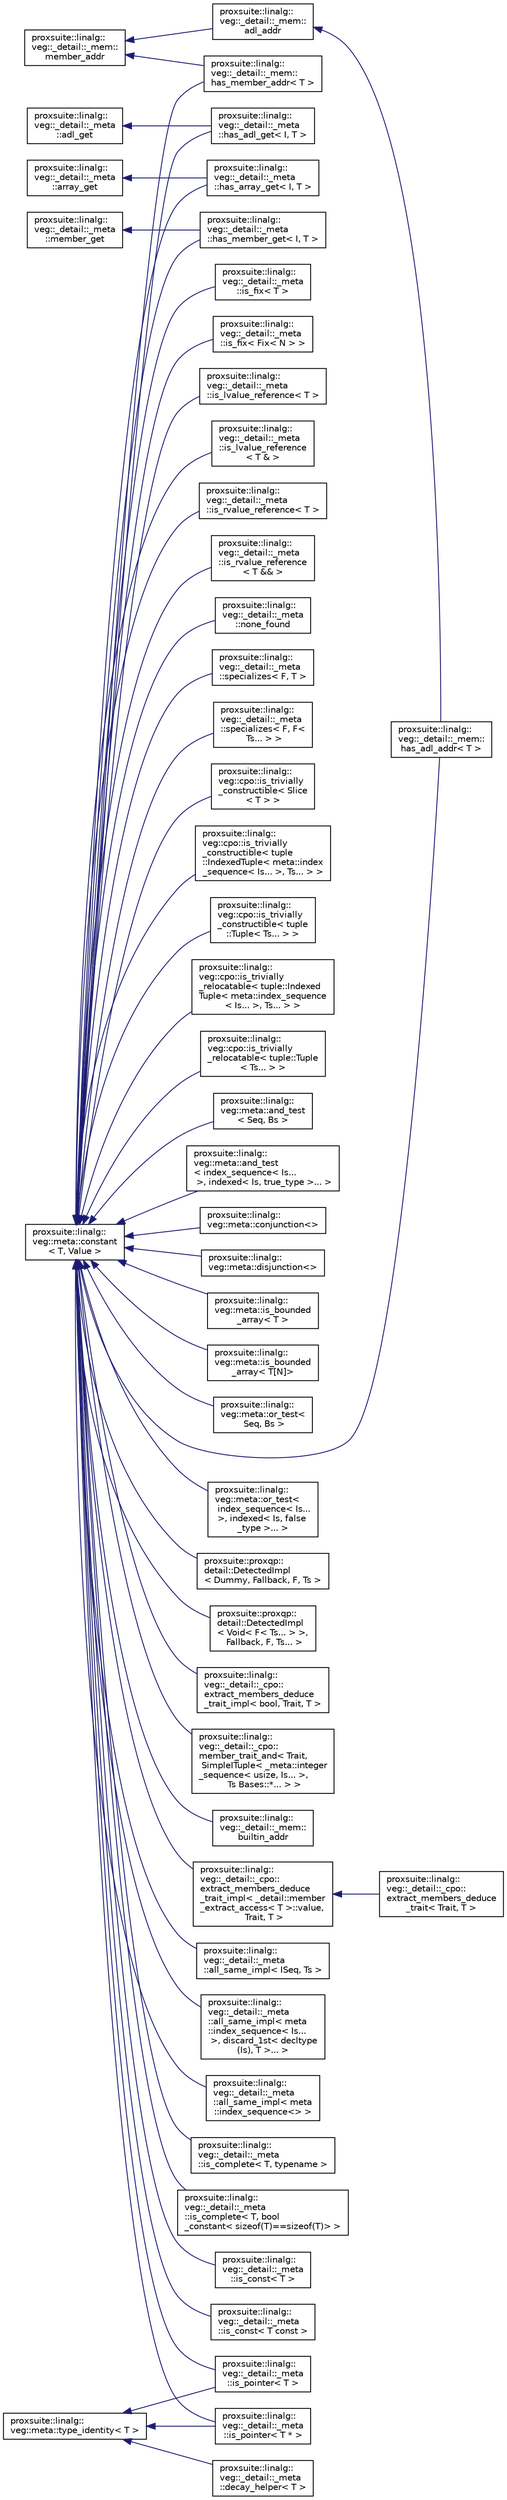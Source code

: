 digraph "Graphical Class Hierarchy"
{
 // LATEX_PDF_SIZE
  bgcolor="transparent";
  edge [fontname="Helvetica",fontsize="10",labelfontname="Helvetica",labelfontsize="10"];
  node [fontname="Helvetica",fontsize="10",shape=record];
  rankdir="LR";
  Node0 [label="proxsuite::linalg::\lveg::_detail::_meta\l::adl_get",height=0.2,width=0.4,color="black",URL="$structproxsuite_1_1linalg_1_1veg_1_1__detail_1_1__meta_1_1adl__get.html",tooltip=" "];
  Node0 -> Node1 [dir="back",color="midnightblue",fontsize="10",style="solid",fontname="Helvetica"];
  Node1 [label="proxsuite::linalg::\lveg::_detail::_meta\l::has_adl_get\< I, T \>",height=0.2,width=0.4,color="black",URL="$structproxsuite_1_1linalg_1_1veg_1_1__detail_1_1__meta_1_1has__adl__get.html",tooltip=" "];
  Node16 [label="proxsuite::linalg::\lveg::_detail::_meta\l::array_get",height=0.2,width=0.4,color="black",URL="$structproxsuite_1_1linalg_1_1veg_1_1__detail_1_1__meta_1_1array__get.html",tooltip=" "];
  Node16 -> Node15 [dir="back",color="midnightblue",fontsize="10",style="solid",fontname="Helvetica"];
  Node15 [label="proxsuite::linalg::\lveg::_detail::_meta\l::has_array_get\< I, T \>",height=0.2,width=0.4,color="black",URL="$structproxsuite_1_1linalg_1_1veg_1_1__detail_1_1__meta_1_1has__array__get.html",tooltip=" "];
  Node2 [label="proxsuite::linalg::\lveg::meta::constant\l\< T, Value \>",height=0.2,width=0.4,color="black",URL="$structproxsuite_1_1linalg_1_1veg_1_1meta_1_1constant.html",tooltip=" "];
  Node2 -> Node3 [dir="back",color="midnightblue",fontsize="10",style="solid",fontname="Helvetica"];
  Node3 [label="proxsuite::linalg::\lveg::_detail::_cpo::\lextract_members_deduce\l_trait_impl\< _detail::member\l_extract_access\< T \>::value,\l Trait, T \>",height=0.2,width=0.4,color="black",URL="$structproxsuite_1_1linalg_1_1veg_1_1__detail_1_1__cpo_1_1extract__members__deduce__trait__impl.html",tooltip=" "];
  Node3 -> Node4 [dir="back",color="midnightblue",fontsize="10",style="solid",fontname="Helvetica"];
  Node4 [label="proxsuite::linalg::\lveg::_detail::_cpo::\lextract_members_deduce\l_trait\< Trait, T \>",height=0.2,width=0.4,color="black",URL="$structproxsuite_1_1linalg_1_1veg_1_1__detail_1_1__cpo_1_1extract__members__deduce__trait.html",tooltip=" "];
  Node2 -> Node5 [dir="back",color="midnightblue",fontsize="10",style="solid",fontname="Helvetica"];
  Node5 [label="proxsuite::linalg::\lveg::_detail::_cpo::\lextract_members_deduce\l_trait_impl\< bool, Trait, T \>",height=0.2,width=0.4,color="black",URL="$structproxsuite_1_1linalg_1_1veg_1_1__detail_1_1__cpo_1_1extract__members__deduce__trait__impl.html",tooltip=" "];
  Node2 -> Node6 [dir="back",color="midnightblue",fontsize="10",style="solid",fontname="Helvetica"];
  Node6 [label="proxsuite::linalg::\lveg::_detail::_cpo::\lmember_trait_and\< Trait,\l SimpleITuple\< _meta::integer\l_sequence\< usize, Is... \>,\l Ts Bases::*... \> \>",height=0.2,width=0.4,color="black",URL="$structproxsuite_1_1linalg_1_1veg_1_1__detail_1_1__cpo_1_1member__trait__and_3_01_trait_00_01_simebaa36f9bc1d34aca44089654c85d480.html",tooltip=" "];
  Node2 -> Node7 [dir="back",color="midnightblue",fontsize="10",style="solid",fontname="Helvetica"];
  Node7 [label="proxsuite::linalg::\lveg::_detail::_mem::\lbuiltin_addr",height=0.2,width=0.4,color="black",URL="$structproxsuite_1_1linalg_1_1veg_1_1__detail_1_1__mem_1_1builtin__addr.html",tooltip=" "];
  Node2 -> Node8 [dir="back",color="midnightblue",fontsize="10",style="solid",fontname="Helvetica"];
  Node8 [label="proxsuite::linalg::\lveg::_detail::_mem::\lhas_adl_addr\< T \>",height=0.2,width=0.4,color="black",URL="$structproxsuite_1_1linalg_1_1veg_1_1__detail_1_1__mem_1_1has__adl__addr.html",tooltip=" "];
  Node2 -> Node11 [dir="back",color="midnightblue",fontsize="10",style="solid",fontname="Helvetica"];
  Node11 [label="proxsuite::linalg::\lveg::_detail::_mem::\lhas_member_addr\< T \>",height=0.2,width=0.4,color="black",URL="$structproxsuite_1_1linalg_1_1veg_1_1__detail_1_1__mem_1_1has__member__addr.html",tooltip=" "];
  Node2 -> Node12 [dir="back",color="midnightblue",fontsize="10",style="solid",fontname="Helvetica"];
  Node12 [label="proxsuite::linalg::\lveg::_detail::_meta\l::all_same_impl\< ISeq, Ts \>",height=0.2,width=0.4,color="black",URL="$structproxsuite_1_1linalg_1_1veg_1_1__detail_1_1__meta_1_1all__same__impl.html",tooltip=" "];
  Node2 -> Node13 [dir="back",color="midnightblue",fontsize="10",style="solid",fontname="Helvetica"];
  Node13 [label="proxsuite::linalg::\lveg::_detail::_meta\l::all_same_impl\< meta\l::index_sequence\< Is...\l \>, discard_1st\< decltype\l(Is), T \>... \>",height=0.2,width=0.4,color="black",URL="$structproxsuite_1_1linalg_1_1veg_1_1__detail_1_1__meta_1_1all__same__impl_3_01meta_1_1index__seqe371d91e6f036a05e88c83a4bfb0d4ca.html",tooltip=" "];
  Node2 -> Node14 [dir="back",color="midnightblue",fontsize="10",style="solid",fontname="Helvetica"];
  Node14 [label="proxsuite::linalg::\lveg::_detail::_meta\l::all_same_impl\< meta\l::index_sequence\<\> \>",height=0.2,width=0.4,color="black",URL="$structproxsuite_1_1linalg_1_1veg_1_1__detail_1_1__meta_1_1all__same__impl_3_01meta_1_1index__sequence_3_4_01_4.html",tooltip=" "];
  Node2 -> Node1 [dir="back",color="midnightblue",fontsize="10",style="solid",fontname="Helvetica"];
  Node2 -> Node15 [dir="back",color="midnightblue",fontsize="10",style="solid",fontname="Helvetica"];
  Node2 -> Node17 [dir="back",color="midnightblue",fontsize="10",style="solid",fontname="Helvetica"];
  Node17 [label="proxsuite::linalg::\lveg::_detail::_meta\l::has_member_get\< I, T \>",height=0.2,width=0.4,color="black",URL="$structproxsuite_1_1linalg_1_1veg_1_1__detail_1_1__meta_1_1has__member__get.html",tooltip=" "];
  Node2 -> Node19 [dir="back",color="midnightblue",fontsize="10",style="solid",fontname="Helvetica"];
  Node19 [label="proxsuite::linalg::\lveg::_detail::_meta\l::is_complete\< T, typename \>",height=0.2,width=0.4,color="black",URL="$structproxsuite_1_1linalg_1_1veg_1_1__detail_1_1__meta_1_1is__complete.html",tooltip=" "];
  Node2 -> Node20 [dir="back",color="midnightblue",fontsize="10",style="solid",fontname="Helvetica"];
  Node20 [label="proxsuite::linalg::\lveg::_detail::_meta\l::is_complete\< T, bool\l_constant\< sizeof(T)==sizeof(T)\> \>",height=0.2,width=0.4,color="black",URL="$structproxsuite_1_1linalg_1_1veg_1_1__detail_1_1__meta_1_1is__complete_3_01_t_00_01bool__constan961d3a44960bee9a55f5256108b08227.html",tooltip=" "];
  Node2 -> Node21 [dir="back",color="midnightblue",fontsize="10",style="solid",fontname="Helvetica"];
  Node21 [label="proxsuite::linalg::\lveg::_detail::_meta\l::is_const\< T \>",height=0.2,width=0.4,color="black",URL="$structproxsuite_1_1linalg_1_1veg_1_1__detail_1_1__meta_1_1is__const.html",tooltip=" "];
  Node2 -> Node22 [dir="back",color="midnightblue",fontsize="10",style="solid",fontname="Helvetica"];
  Node22 [label="proxsuite::linalg::\lveg::_detail::_meta\l::is_const\< T const \>",height=0.2,width=0.4,color="black",URL="$structproxsuite_1_1linalg_1_1veg_1_1__detail_1_1__meta_1_1is__const_3_01_t_01const_01_4.html",tooltip=" "];
  Node2 -> Node23 [dir="back",color="midnightblue",fontsize="10",style="solid",fontname="Helvetica"];
  Node23 [label="proxsuite::linalg::\lveg::_detail::_meta\l::is_fix\< T \>",height=0.2,width=0.4,color="black",URL="$structproxsuite_1_1linalg_1_1veg_1_1__detail_1_1__meta_1_1is__fix.html",tooltip=" "];
  Node2 -> Node24 [dir="back",color="midnightblue",fontsize="10",style="solid",fontname="Helvetica"];
  Node24 [label="proxsuite::linalg::\lveg::_detail::_meta\l::is_fix\< Fix\< N \> \>",height=0.2,width=0.4,color="black",URL="$structproxsuite_1_1linalg_1_1veg_1_1__detail_1_1__meta_1_1is__fix_3_01_fix_3_01_n_01_4_01_4.html",tooltip=" "];
  Node2 -> Node25 [dir="back",color="midnightblue",fontsize="10",style="solid",fontname="Helvetica"];
  Node25 [label="proxsuite::linalg::\lveg::_detail::_meta\l::is_lvalue_reference\< T \>",height=0.2,width=0.4,color="black",URL="$structproxsuite_1_1linalg_1_1veg_1_1__detail_1_1__meta_1_1is__lvalue__reference.html",tooltip=" "];
  Node2 -> Node26 [dir="back",color="midnightblue",fontsize="10",style="solid",fontname="Helvetica"];
  Node26 [label="proxsuite::linalg::\lveg::_detail::_meta\l::is_lvalue_reference\l\< T & \>",height=0.2,width=0.4,color="black",URL="$structproxsuite_1_1linalg_1_1veg_1_1__detail_1_1__meta_1_1is__lvalue__reference_3_01_t_01_6_01_4.html",tooltip=" "];
  Node2 -> Node27 [dir="back",color="midnightblue",fontsize="10",style="solid",fontname="Helvetica"];
  Node27 [label="proxsuite::linalg::\lveg::_detail::_meta\l::is_pointer\< T \>",height=0.2,width=0.4,color="black",URL="$structproxsuite_1_1linalg_1_1veg_1_1__detail_1_1__meta_1_1is__pointer.html",tooltip=" "];
  Node2 -> Node30 [dir="back",color="midnightblue",fontsize="10",style="solid",fontname="Helvetica"];
  Node30 [label="proxsuite::linalg::\lveg::_detail::_meta\l::is_pointer\< T * \>",height=0.2,width=0.4,color="black",URL="$structproxsuite_1_1linalg_1_1veg_1_1__detail_1_1__meta_1_1is__pointer_3_01_t_01_5_01_4.html",tooltip=" "];
  Node2 -> Node31 [dir="back",color="midnightblue",fontsize="10",style="solid",fontname="Helvetica"];
  Node31 [label="proxsuite::linalg::\lveg::_detail::_meta\l::is_rvalue_reference\< T \>",height=0.2,width=0.4,color="black",URL="$structproxsuite_1_1linalg_1_1veg_1_1__detail_1_1__meta_1_1is__rvalue__reference.html",tooltip=" "];
  Node2 -> Node32 [dir="back",color="midnightblue",fontsize="10",style="solid",fontname="Helvetica"];
  Node32 [label="proxsuite::linalg::\lveg::_detail::_meta\l::is_rvalue_reference\l\< T && \>",height=0.2,width=0.4,color="black",URL="$structproxsuite_1_1linalg_1_1veg_1_1__detail_1_1__meta_1_1is__rvalue__reference_3_01_t_01_6_6_01_4.html",tooltip=" "];
  Node2 -> Node33 [dir="back",color="midnightblue",fontsize="10",style="solid",fontname="Helvetica"];
  Node33 [label="proxsuite::linalg::\lveg::_detail::_meta\l::none_found",height=0.2,width=0.4,color="black",URL="$structproxsuite_1_1linalg_1_1veg_1_1__detail_1_1__meta_1_1none__found.html",tooltip=" "];
  Node2 -> Node34 [dir="back",color="midnightblue",fontsize="10",style="solid",fontname="Helvetica"];
  Node34 [label="proxsuite::linalg::\lveg::_detail::_meta\l::specializes\< F, T \>",height=0.2,width=0.4,color="black",URL="$structproxsuite_1_1linalg_1_1veg_1_1__detail_1_1__meta_1_1specializes.html",tooltip=" "];
  Node2 -> Node35 [dir="back",color="midnightblue",fontsize="10",style="solid",fontname="Helvetica"];
  Node35 [label="proxsuite::linalg::\lveg::_detail::_meta\l::specializes\< F, F\<\l Ts... \> \>",height=0.2,width=0.4,color="black",URL="$structproxsuite_1_1linalg_1_1veg_1_1__detail_1_1__meta_1_1specializes_3_01_f_00_01_f_3_01_ts_8_8_8_01_4_01_4.html",tooltip=" "];
  Node2 -> Node36 [dir="back",color="midnightblue",fontsize="10",style="solid",fontname="Helvetica"];
  Node36 [label="proxsuite::linalg::\lveg::cpo::is_trivially\l_constructible\< Slice\l\< T \> \>",height=0.2,width=0.4,color="black",URL="$structproxsuite_1_1linalg_1_1veg_1_1cpo_1_1is__trivially__constructible_3_01_slice_3_01_t_01_4_01_4.html",tooltip=" "];
  Node2 -> Node37 [dir="back",color="midnightblue",fontsize="10",style="solid",fontname="Helvetica"];
  Node37 [label="proxsuite::linalg::\lveg::cpo::is_trivially\l_constructible\< tuple\l::IndexedTuple\< meta::index\l_sequence\< Is... \>, Ts... \> \>",height=0.2,width=0.4,color="black",URL="$structproxsuite_1_1linalg_1_1veg_1_1cpo_1_1is__trivially__constructible_3_01tuple_1_1_indexed_tuf2919a0edd1a5cbf611528ba216436cd.html",tooltip=" "];
  Node2 -> Node38 [dir="back",color="midnightblue",fontsize="10",style="solid",fontname="Helvetica"];
  Node38 [label="proxsuite::linalg::\lveg::cpo::is_trivially\l_constructible\< tuple\l::Tuple\< Ts... \> \>",height=0.2,width=0.4,color="black",URL="$structproxsuite_1_1linalg_1_1veg_1_1cpo_1_1is__trivially__constructible_3_01tuple_1_1_tuple_3_01_ts_8_8_8_01_4_01_4.html",tooltip=" "];
  Node2 -> Node39 [dir="back",color="midnightblue",fontsize="10",style="solid",fontname="Helvetica"];
  Node39 [label="proxsuite::linalg::\lveg::cpo::is_trivially\l_relocatable\< tuple::Indexed\lTuple\< meta::index_sequence\l\< Is... \>, Ts... \> \>",height=0.2,width=0.4,color="black",URL="$structproxsuite_1_1linalg_1_1veg_1_1cpo_1_1is__trivially__relocatable_3_01tuple_1_1_indexed_tuplb65c6946b7f12c2cb54e54b094f5592a.html",tooltip=" "];
  Node2 -> Node40 [dir="back",color="midnightblue",fontsize="10",style="solid",fontname="Helvetica"];
  Node40 [label="proxsuite::linalg::\lveg::cpo::is_trivially\l_relocatable\< tuple::Tuple\l\< Ts... \> \>",height=0.2,width=0.4,color="black",URL="$structproxsuite_1_1linalg_1_1veg_1_1cpo_1_1is__trivially__relocatable_3_01tuple_1_1_tuple_3_01_ts_8_8_8_01_4_01_4.html",tooltip=" "];
  Node2 -> Node41 [dir="back",color="midnightblue",fontsize="10",style="solid",fontname="Helvetica"];
  Node41 [label="proxsuite::linalg::\lveg::meta::and_test\l\< Seq, Bs \>",height=0.2,width=0.4,color="black",URL="$structproxsuite_1_1linalg_1_1veg_1_1meta_1_1and__test.html",tooltip=" "];
  Node2 -> Node42 [dir="back",color="midnightblue",fontsize="10",style="solid",fontname="Helvetica"];
  Node42 [label="proxsuite::linalg::\lveg::meta::and_test\l\< index_sequence\< Is...\l \>, indexed\< Is, true_type \>... \>",height=0.2,width=0.4,color="black",URL="$structproxsuite_1_1linalg_1_1veg_1_1meta_1_1and__test_3_01index__sequence_3_01_is_8_8_8_01_4_00_84fb0d7c19178b7014d3354b837776bd.html",tooltip=" "];
  Node2 -> Node43 [dir="back",color="midnightblue",fontsize="10",style="solid",fontname="Helvetica"];
  Node43 [label="proxsuite::linalg::\lveg::meta::conjunction\<\>",height=0.2,width=0.4,color="black",URL="$structproxsuite_1_1linalg_1_1veg_1_1meta_1_1conjunction_3_4.html",tooltip=" "];
  Node2 -> Node44 [dir="back",color="midnightblue",fontsize="10",style="solid",fontname="Helvetica"];
  Node44 [label="proxsuite::linalg::\lveg::meta::disjunction\<\>",height=0.2,width=0.4,color="black",URL="$structproxsuite_1_1linalg_1_1veg_1_1meta_1_1disjunction_3_4.html",tooltip=" "];
  Node2 -> Node45 [dir="back",color="midnightblue",fontsize="10",style="solid",fontname="Helvetica"];
  Node45 [label="proxsuite::linalg::\lveg::meta::is_bounded\l_array\< T \>",height=0.2,width=0.4,color="black",URL="$structproxsuite_1_1linalg_1_1veg_1_1meta_1_1is__bounded__array.html",tooltip=" "];
  Node2 -> Node46 [dir="back",color="midnightblue",fontsize="10",style="solid",fontname="Helvetica"];
  Node46 [label="proxsuite::linalg::\lveg::meta::is_bounded\l_array\< T[N]\>",height=0.2,width=0.4,color="black",URL="$structproxsuite_1_1linalg_1_1veg_1_1meta_1_1is__bounded__array_3_01_t_0f_n_0e_4.html",tooltip=" "];
  Node2 -> Node47 [dir="back",color="midnightblue",fontsize="10",style="solid",fontname="Helvetica"];
  Node47 [label="proxsuite::linalg::\lveg::meta::or_test\<\l Seq, Bs \>",height=0.2,width=0.4,color="black",URL="$structproxsuite_1_1linalg_1_1veg_1_1meta_1_1or__test.html",tooltip=" "];
  Node2 -> Node48 [dir="back",color="midnightblue",fontsize="10",style="solid",fontname="Helvetica"];
  Node48 [label="proxsuite::linalg::\lveg::meta::or_test\<\l index_sequence\< Is...\l \>, indexed\< Is, false\l_type \>... \>",height=0.2,width=0.4,color="black",URL="$structproxsuite_1_1linalg_1_1veg_1_1meta_1_1or__test_3_01index__sequence_3_01_is_8_8_8_01_4_00_0aec5136ccd70ce0b93ae7cf2d68e3a14.html",tooltip=" "];
  Node2 -> Node49 [dir="back",color="midnightblue",fontsize="10",style="solid",fontname="Helvetica"];
  Node49 [label="proxsuite::proxqp::\ldetail::DetectedImpl\l\< Dummy, Fallback, F, Ts \>",height=0.2,width=0.4,color="black",URL="$structproxsuite_1_1proxqp_1_1detail_1_1_detected_impl.html",tooltip=" "];
  Node2 -> Node50 [dir="back",color="midnightblue",fontsize="10",style="solid",fontname="Helvetica"];
  Node50 [label="proxsuite::proxqp::\ldetail::DetectedImpl\l\< Void\< F\< Ts... \> \>,\l Fallback, F, Ts... \>",height=0.2,width=0.4,color="black",URL="$structproxsuite_1_1proxqp_1_1detail_1_1_detected_impl_3_01_void_3_01_f_3_01_ts_8_8_8_01_4_01_4_0f6ebb4b77ce4ccaa5bfcff28426c195a.html",tooltip=" "];
  Node10 [label="proxsuite::linalg::\lveg::_detail::_mem::\lmember_addr",height=0.2,width=0.4,color="black",URL="$structproxsuite_1_1linalg_1_1veg_1_1__detail_1_1__mem_1_1member__addr.html",tooltip=" "];
  Node10 -> Node9 [dir="back",color="midnightblue",fontsize="10",style="solid",fontname="Helvetica"];
  Node9 [label="proxsuite::linalg::\lveg::_detail::_mem::\ladl_addr",height=0.2,width=0.4,color="black",URL="$structproxsuite_1_1linalg_1_1veg_1_1__detail_1_1__mem_1_1adl__addr.html",tooltip=" "];
  Node9 -> Node8 [dir="back",color="midnightblue",fontsize="10",style="solid",fontname="Helvetica"];
  Node10 -> Node11 [dir="back",color="midnightblue",fontsize="10",style="solid",fontname="Helvetica"];
  Node18 [label="proxsuite::linalg::\lveg::_detail::_meta\l::member_get",height=0.2,width=0.4,color="black",URL="$structproxsuite_1_1linalg_1_1veg_1_1__detail_1_1__meta_1_1member__get.html",tooltip=" "];
  Node18 -> Node17 [dir="back",color="midnightblue",fontsize="10",style="solid",fontname="Helvetica"];
  Node28 [label="proxsuite::linalg::\lveg::meta::type_identity\< T \>",height=0.2,width=0.4,color="black",URL="$structproxsuite_1_1linalg_1_1veg_1_1meta_1_1type__identity.html",tooltip=" "];
  Node28 -> Node29 [dir="back",color="midnightblue",fontsize="10",style="solid",fontname="Helvetica"];
  Node29 [label="proxsuite::linalg::\lveg::_detail::_meta\l::decay_helper\< T \>",height=0.2,width=0.4,color="black",URL="$structproxsuite_1_1linalg_1_1veg_1_1__detail_1_1__meta_1_1decay__helper.html",tooltip=" "];
  Node28 -> Node27 [dir="back",color="midnightblue",fontsize="10",style="solid",fontname="Helvetica"];
  Node28 -> Node30 [dir="back",color="midnightblue",fontsize="10",style="solid",fontname="Helvetica"];
}
